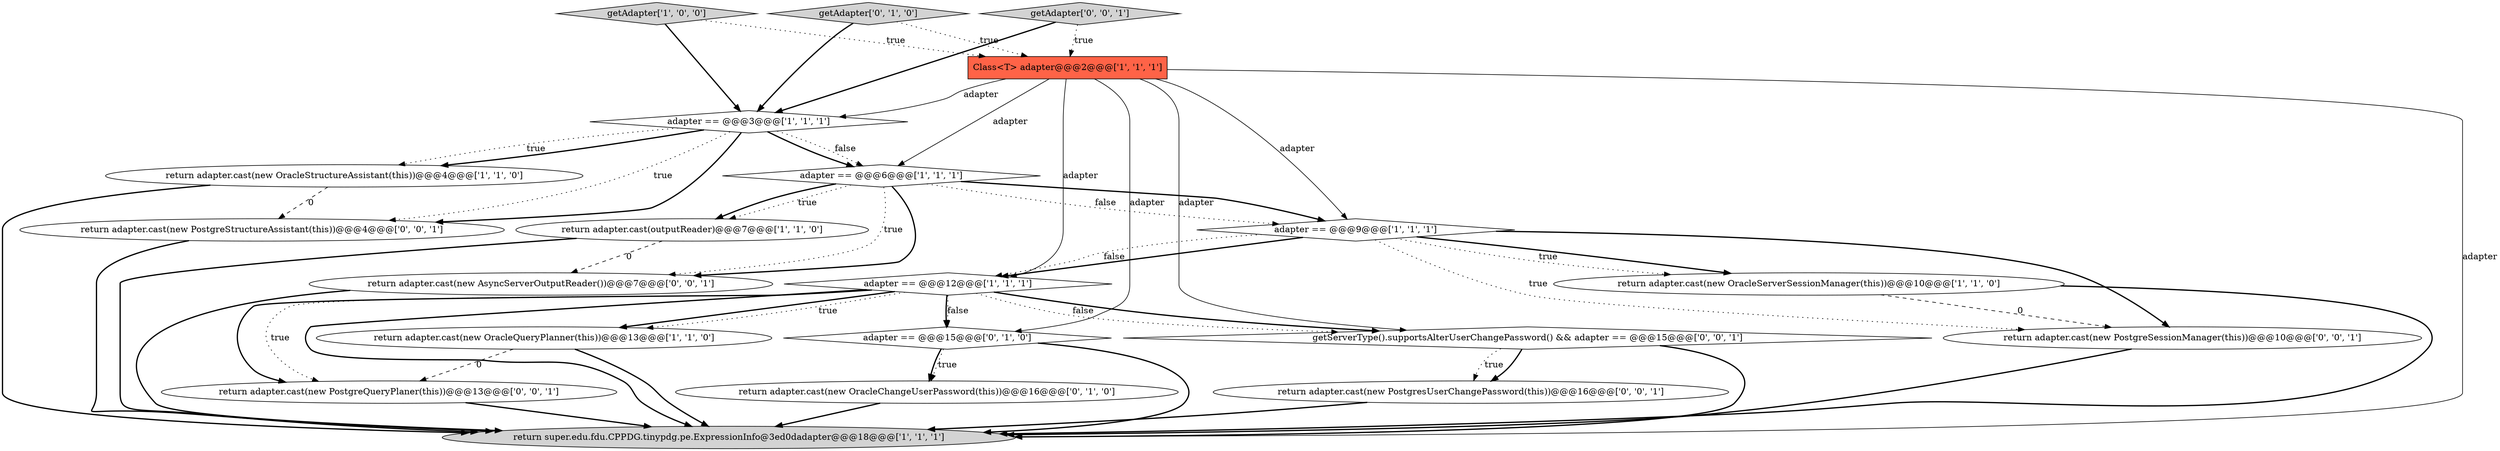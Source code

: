 digraph {
5 [style = filled, label = "return adapter.cast(new OracleStructureAssistant(this))@@@4@@@['1', '1', '0']", fillcolor = white, shape = ellipse image = "AAA0AAABBB1BBB"];
8 [style = filled, label = "adapter == @@@9@@@['1', '1', '1']", fillcolor = white, shape = diamond image = "AAA0AAABBB1BBB"];
0 [style = filled, label = "adapter == @@@3@@@['1', '1', '1']", fillcolor = white, shape = diamond image = "AAA0AAABBB1BBB"];
12 [style = filled, label = "return adapter.cast(new OracleChangeUserPassword(this))@@@16@@@['0', '1', '0']", fillcolor = white, shape = ellipse image = "AAA1AAABBB2BBB"];
20 [style = filled, label = "return adapter.cast(new PostgreSessionManager(this))@@@10@@@['0', '0', '1']", fillcolor = white, shape = ellipse image = "AAA0AAABBB3BBB"];
18 [style = filled, label = "getServerType().supportsAlterUserChangePassword() && adapter == @@@15@@@['0', '0', '1']", fillcolor = white, shape = diamond image = "AAA0AAABBB3BBB"];
9 [style = filled, label = "return adapter.cast(new OracleQueryPlanner(this))@@@13@@@['1', '1', '0']", fillcolor = white, shape = ellipse image = "AAA0AAABBB1BBB"];
1 [style = filled, label = "getAdapter['1', '0', '0']", fillcolor = lightgray, shape = diamond image = "AAA0AAABBB1BBB"];
17 [style = filled, label = "return adapter.cast(new PostgreQueryPlaner(this))@@@13@@@['0', '0', '1']", fillcolor = white, shape = ellipse image = "AAA0AAABBB3BBB"];
10 [style = filled, label = "return super.edu.fdu.CPPDG.tinypdg.pe.ExpressionInfo@3ed0dadapter@@@18@@@['1', '1', '1']", fillcolor = lightgray, shape = ellipse image = "AAA0AAABBB1BBB"];
11 [style = filled, label = "adapter == @@@15@@@['0', '1', '0']", fillcolor = white, shape = diamond image = "AAA1AAABBB2BBB"];
6 [style = filled, label = "adapter == @@@12@@@['1', '1', '1']", fillcolor = white, shape = diamond image = "AAA0AAABBB1BBB"];
14 [style = filled, label = "getAdapter['0', '0', '1']", fillcolor = lightgray, shape = diamond image = "AAA0AAABBB3BBB"];
13 [style = filled, label = "getAdapter['0', '1', '0']", fillcolor = lightgray, shape = diamond image = "AAA0AAABBB2BBB"];
16 [style = filled, label = "return adapter.cast(new AsyncServerOutputReader())@@@7@@@['0', '0', '1']", fillcolor = white, shape = ellipse image = "AAA0AAABBB3BBB"];
3 [style = filled, label = "adapter == @@@6@@@['1', '1', '1']", fillcolor = white, shape = diamond image = "AAA0AAABBB1BBB"];
2 [style = filled, label = "return adapter.cast(new OracleServerSessionManager(this))@@@10@@@['1', '1', '0']", fillcolor = white, shape = ellipse image = "AAA0AAABBB1BBB"];
4 [style = filled, label = "return adapter.cast(outputReader)@@@7@@@['1', '1', '0']", fillcolor = white, shape = ellipse image = "AAA0AAABBB1BBB"];
7 [style = filled, label = "Class<T> adapter@@@2@@@['1', '1', '1']", fillcolor = tomato, shape = box image = "AAA0AAABBB1BBB"];
15 [style = filled, label = "return adapter.cast(new PostgreStructureAssistant(this))@@@4@@@['0', '0', '1']", fillcolor = white, shape = ellipse image = "AAA0AAABBB3BBB"];
19 [style = filled, label = "return adapter.cast(new PostgresUserChangePassword(this))@@@16@@@['0', '0', '1']", fillcolor = white, shape = ellipse image = "AAA0AAABBB3BBB"];
6->18 [style = bold, label=""];
19->10 [style = bold, label=""];
7->8 [style = solid, label="adapter"];
11->12 [style = bold, label=""];
20->10 [style = bold, label=""];
11->12 [style = dotted, label="true"];
13->0 [style = bold, label=""];
7->11 [style = solid, label="adapter"];
7->10 [style = solid, label="adapter"];
6->11 [style = dotted, label="false"];
6->11 [style = bold, label=""];
2->20 [style = dashed, label="0"];
1->7 [style = dotted, label="true"];
17->10 [style = bold, label=""];
4->16 [style = dashed, label="0"];
9->17 [style = dashed, label="0"];
8->2 [style = dotted, label="true"];
2->10 [style = bold, label=""];
0->3 [style = bold, label=""];
8->6 [style = bold, label=""];
14->7 [style = dotted, label="true"];
8->20 [style = dotted, label="true"];
6->17 [style = bold, label=""];
14->0 [style = bold, label=""];
5->10 [style = bold, label=""];
3->8 [style = dotted, label="false"];
16->10 [style = bold, label=""];
6->17 [style = dotted, label="true"];
0->5 [style = dotted, label="true"];
7->3 [style = solid, label="adapter"];
6->9 [style = bold, label=""];
6->10 [style = bold, label=""];
12->10 [style = bold, label=""];
8->2 [style = bold, label=""];
11->10 [style = bold, label=""];
0->15 [style = bold, label=""];
7->18 [style = solid, label="adapter"];
0->3 [style = dotted, label="false"];
3->4 [style = dotted, label="true"];
18->19 [style = bold, label=""];
7->0 [style = solid, label="adapter"];
18->10 [style = bold, label=""];
3->8 [style = bold, label=""];
0->15 [style = dotted, label="true"];
8->6 [style = dotted, label="false"];
18->19 [style = dotted, label="true"];
6->18 [style = dotted, label="false"];
4->10 [style = bold, label=""];
6->9 [style = dotted, label="true"];
3->16 [style = bold, label=""];
0->5 [style = bold, label=""];
3->16 [style = dotted, label="true"];
7->6 [style = solid, label="adapter"];
13->7 [style = dotted, label="true"];
15->10 [style = bold, label=""];
3->4 [style = bold, label=""];
8->20 [style = bold, label=""];
5->15 [style = dashed, label="0"];
9->10 [style = bold, label=""];
1->0 [style = bold, label=""];
}
